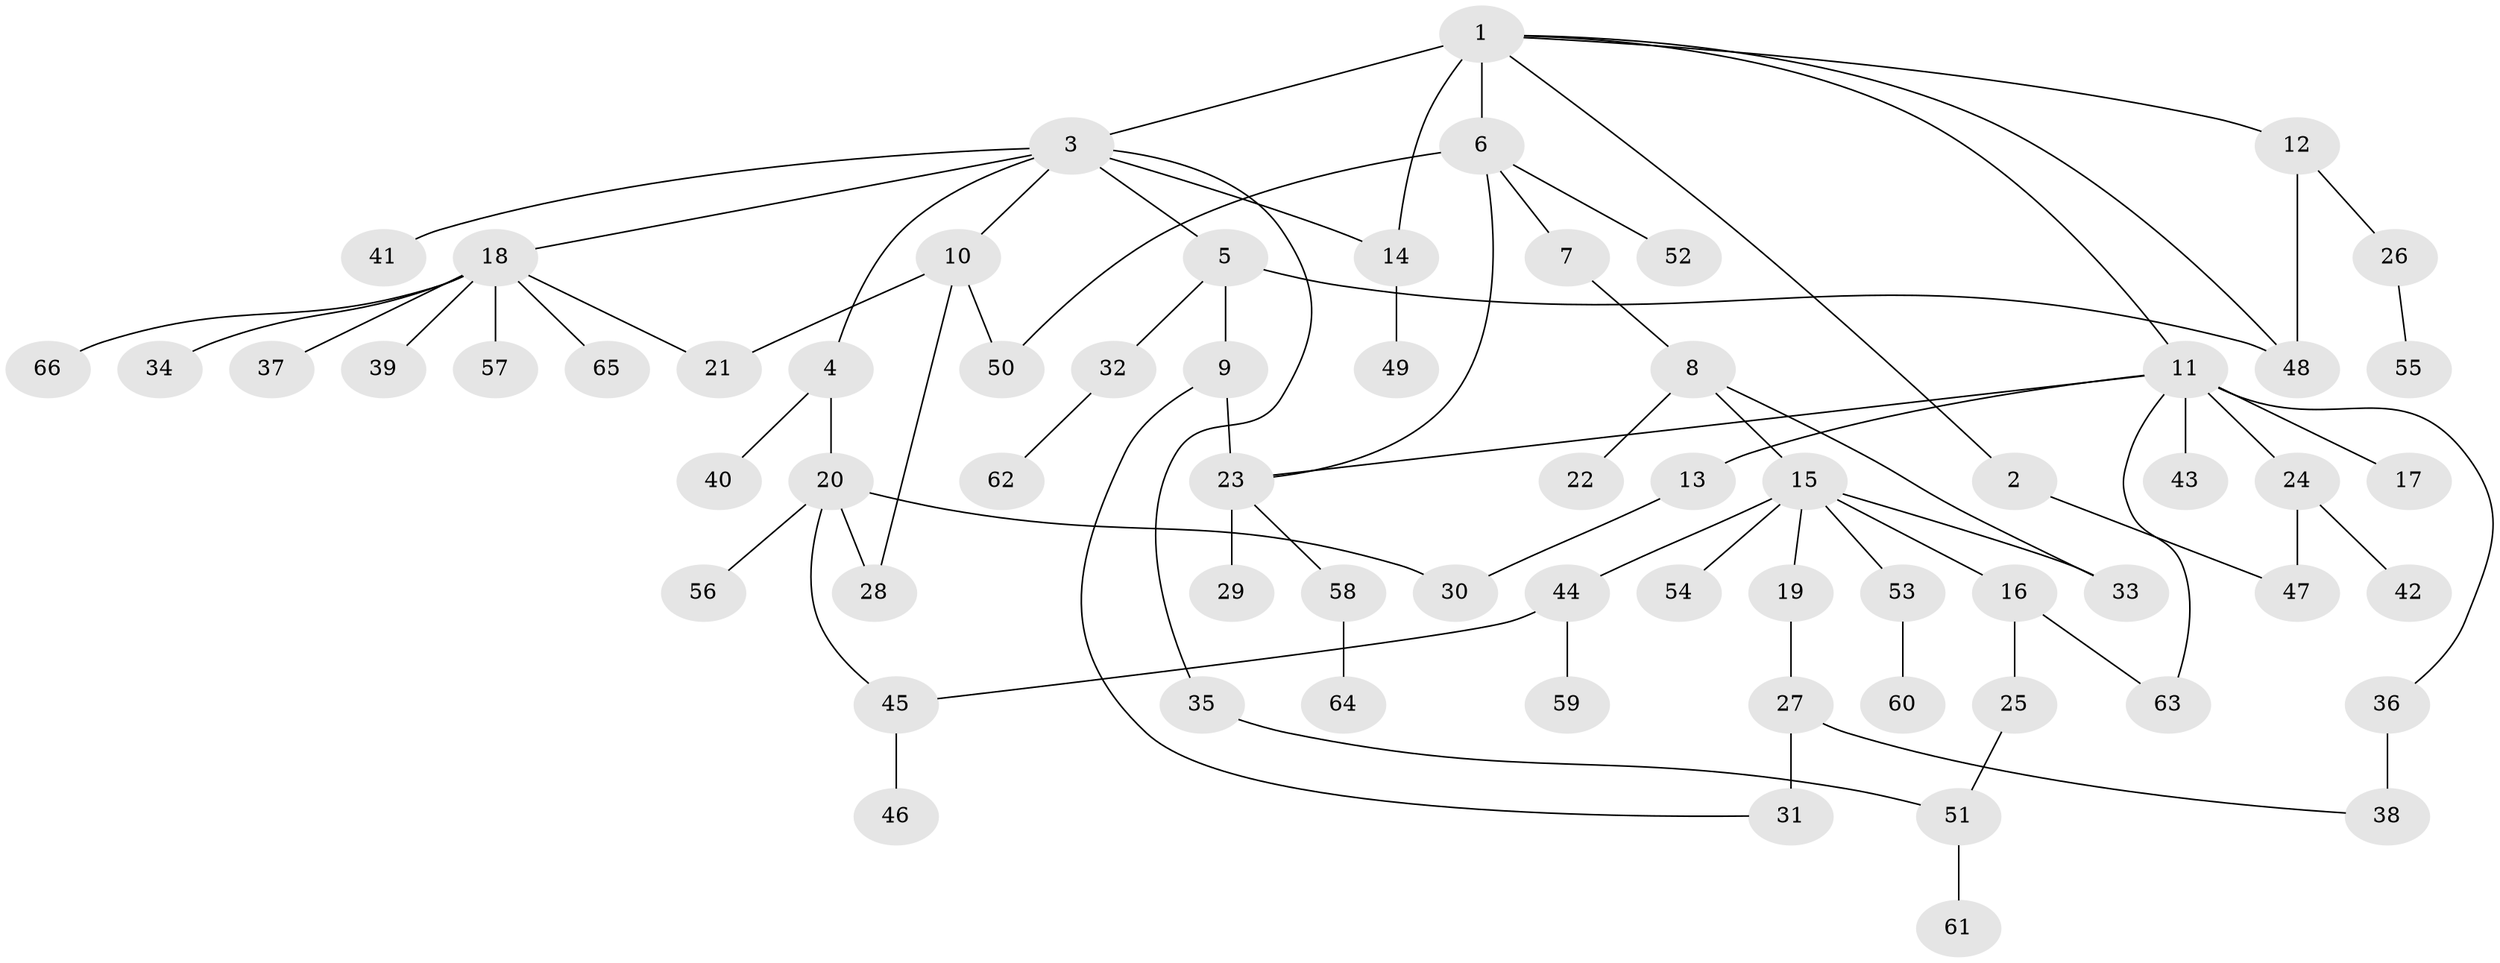 // original degree distribution, {11: 0.007575757575757576, 2: 0.15151515151515152, 9: 0.030303030303030304, 4: 0.03787878787878788, 8: 0.015151515151515152, 3: 0.12121212121212122, 5: 0.022727272727272728, 1: 0.5833333333333334, 16: 0.007575757575757576, 10: 0.007575757575757576, 7: 0.007575757575757576, 6: 0.007575757575757576}
// Generated by graph-tools (version 1.1) at 2025/35/03/09/25 02:35:32]
// undirected, 66 vertices, 81 edges
graph export_dot {
graph [start="1"]
  node [color=gray90,style=filled];
  1;
  2;
  3;
  4;
  5;
  6;
  7;
  8;
  9;
  10;
  11;
  12;
  13;
  14;
  15;
  16;
  17;
  18;
  19;
  20;
  21;
  22;
  23;
  24;
  25;
  26;
  27;
  28;
  29;
  30;
  31;
  32;
  33;
  34;
  35;
  36;
  37;
  38;
  39;
  40;
  41;
  42;
  43;
  44;
  45;
  46;
  47;
  48;
  49;
  50;
  51;
  52;
  53;
  54;
  55;
  56;
  57;
  58;
  59;
  60;
  61;
  62;
  63;
  64;
  65;
  66;
  1 -- 2 [weight=1.0];
  1 -- 3 [weight=1.0];
  1 -- 6 [weight=1.0];
  1 -- 11 [weight=1.0];
  1 -- 12 [weight=1.0];
  1 -- 14 [weight=3.0];
  1 -- 48 [weight=1.0];
  2 -- 47 [weight=2.0];
  3 -- 4 [weight=1.0];
  3 -- 5 [weight=1.0];
  3 -- 10 [weight=1.0];
  3 -- 14 [weight=1.0];
  3 -- 18 [weight=1.0];
  3 -- 35 [weight=1.0];
  3 -- 41 [weight=1.0];
  4 -- 20 [weight=1.0];
  4 -- 40 [weight=1.0];
  5 -- 9 [weight=4.0];
  5 -- 32 [weight=1.0];
  5 -- 48 [weight=1.0];
  6 -- 7 [weight=1.0];
  6 -- 23 [weight=1.0];
  6 -- 50 [weight=3.0];
  6 -- 52 [weight=1.0];
  7 -- 8 [weight=1.0];
  8 -- 15 [weight=1.0];
  8 -- 22 [weight=1.0];
  8 -- 33 [weight=1.0];
  9 -- 23 [weight=1.0];
  9 -- 31 [weight=1.0];
  10 -- 21 [weight=1.0];
  10 -- 28 [weight=1.0];
  10 -- 50 [weight=1.0];
  11 -- 13 [weight=1.0];
  11 -- 17 [weight=5.0];
  11 -- 23 [weight=1.0];
  11 -- 24 [weight=1.0];
  11 -- 36 [weight=1.0];
  11 -- 43 [weight=1.0];
  11 -- 63 [weight=1.0];
  12 -- 26 [weight=1.0];
  12 -- 48 [weight=1.0];
  13 -- 30 [weight=1.0];
  14 -- 49 [weight=1.0];
  15 -- 16 [weight=1.0];
  15 -- 19 [weight=1.0];
  15 -- 33 [weight=1.0];
  15 -- 44 [weight=1.0];
  15 -- 53 [weight=1.0];
  15 -- 54 [weight=1.0];
  16 -- 25 [weight=1.0];
  16 -- 63 [weight=1.0];
  18 -- 21 [weight=1.0];
  18 -- 34 [weight=1.0];
  18 -- 37 [weight=1.0];
  18 -- 39 [weight=1.0];
  18 -- 57 [weight=1.0];
  18 -- 65 [weight=1.0];
  18 -- 66 [weight=1.0];
  19 -- 27 [weight=1.0];
  20 -- 28 [weight=4.0];
  20 -- 30 [weight=1.0];
  20 -- 45 [weight=1.0];
  20 -- 56 [weight=1.0];
  23 -- 29 [weight=3.0];
  23 -- 58 [weight=1.0];
  24 -- 42 [weight=1.0];
  24 -- 47 [weight=1.0];
  25 -- 51 [weight=1.0];
  26 -- 55 [weight=1.0];
  27 -- 31 [weight=4.0];
  27 -- 38 [weight=1.0];
  32 -- 62 [weight=1.0];
  35 -- 51 [weight=1.0];
  36 -- 38 [weight=2.0];
  44 -- 45 [weight=1.0];
  44 -- 59 [weight=2.0];
  45 -- 46 [weight=3.0];
  51 -- 61 [weight=1.0];
  53 -- 60 [weight=1.0];
  58 -- 64 [weight=1.0];
}
